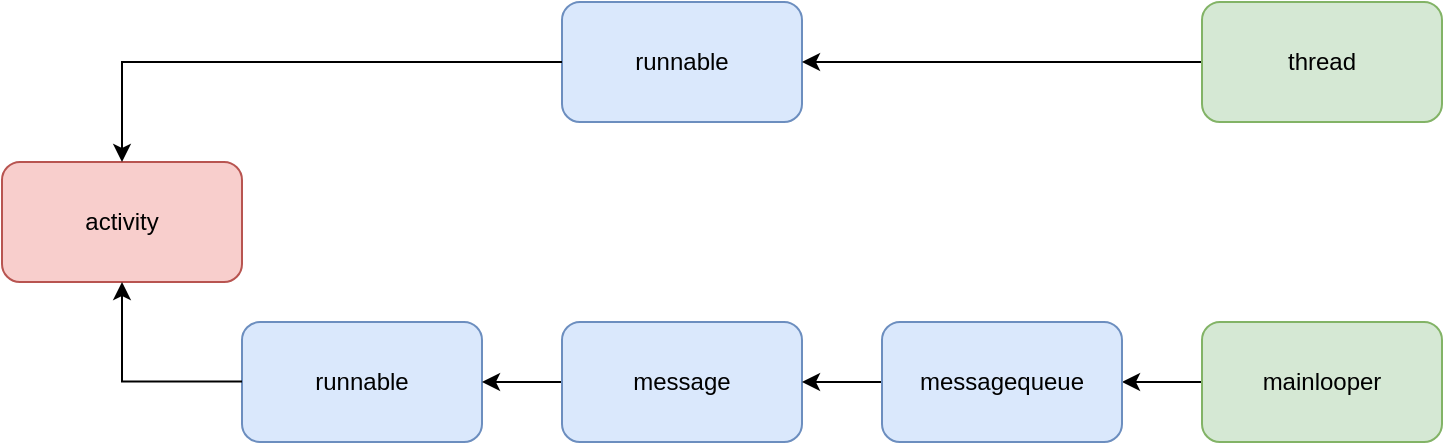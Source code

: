 <mxfile version="15.1.4" type="github">
  <diagram id="OlrvQz9OpaJ9av5PpA7p" name="Page-1">
    <mxGraphModel dx="1328" dy="746" grid="1" gridSize="10" guides="1" tooltips="1" connect="1" arrows="1" fold="1" page="1" pageScale="1" pageWidth="827" pageHeight="1169" math="0" shadow="0">
      <root>
        <mxCell id="0" />
        <mxCell id="1" parent="0" />
        <mxCell id="q4Wx4lbK3lXErlHbdIl--4" value="runnable" style="rounded=1;whiteSpace=wrap;html=1;fillColor=#dae8fc;strokeColor=#6c8ebf;" vertex="1" parent="1">
          <mxGeometry x="320" y="240" width="120" height="60" as="geometry" />
        </mxCell>
        <mxCell id="q4Wx4lbK3lXErlHbdIl--5" value="" style="edgeStyle=orthogonalEdgeStyle;rounded=0;orthogonalLoop=1;jettySize=auto;html=1;" edge="1" parent="1" source="q4Wx4lbK3lXErlHbdIl--6" target="q4Wx4lbK3lXErlHbdIl--10">
          <mxGeometry relative="1" as="geometry" />
        </mxCell>
        <mxCell id="q4Wx4lbK3lXErlHbdIl--6" value="mainlooper" style="rounded=1;whiteSpace=wrap;html=1;fillColor=#d5e8d4;strokeColor=#82b366;" vertex="1" parent="1">
          <mxGeometry x="800" y="240" width="120" height="60" as="geometry" />
        </mxCell>
        <mxCell id="q4Wx4lbK3lXErlHbdIl--7" value="" style="edgeStyle=orthogonalEdgeStyle;rounded=0;orthogonalLoop=1;jettySize=auto;html=1;" edge="1" parent="1" source="q4Wx4lbK3lXErlHbdIl--8" target="q4Wx4lbK3lXErlHbdIl--4">
          <mxGeometry relative="1" as="geometry" />
        </mxCell>
        <mxCell id="q4Wx4lbK3lXErlHbdIl--8" value="message" style="rounded=1;whiteSpace=wrap;html=1;fillColor=#dae8fc;strokeColor=#6c8ebf;" vertex="1" parent="1">
          <mxGeometry x="480" y="240" width="120" height="60" as="geometry" />
        </mxCell>
        <mxCell id="q4Wx4lbK3lXErlHbdIl--9" value="" style="edgeStyle=orthogonalEdgeStyle;rounded=0;orthogonalLoop=1;jettySize=auto;html=1;" edge="1" parent="1" source="q4Wx4lbK3lXErlHbdIl--10" target="q4Wx4lbK3lXErlHbdIl--8">
          <mxGeometry relative="1" as="geometry" />
        </mxCell>
        <mxCell id="q4Wx4lbK3lXErlHbdIl--10" value="messagequeue" style="rounded=1;whiteSpace=wrap;html=1;fillColor=#dae8fc;strokeColor=#6c8ebf;" vertex="1" parent="1">
          <mxGeometry x="640" y="240" width="120" height="60" as="geometry" />
        </mxCell>
        <mxCell id="q4Wx4lbK3lXErlHbdIl--11" value="activity" style="rounded=1;whiteSpace=wrap;html=1;fillColor=#f8cecc;strokeColor=#b85450;" vertex="1" parent="1">
          <mxGeometry x="200" y="160" width="120" height="60" as="geometry" />
        </mxCell>
        <mxCell id="q4Wx4lbK3lXErlHbdIl--13" value="runnable" style="rounded=1;whiteSpace=wrap;html=1;fillColor=#dae8fc;strokeColor=#6c8ebf;" vertex="1" parent="1">
          <mxGeometry x="480" y="80" width="120" height="60" as="geometry" />
        </mxCell>
        <mxCell id="q4Wx4lbK3lXErlHbdIl--14" value="" style="edgeStyle=orthogonalEdgeStyle;rounded=0;orthogonalLoop=1;jettySize=auto;html=1;" edge="1" parent="1" source="q4Wx4lbK3lXErlHbdIl--15" target="q4Wx4lbK3lXErlHbdIl--13">
          <mxGeometry relative="1" as="geometry" />
        </mxCell>
        <mxCell id="q4Wx4lbK3lXErlHbdIl--15" value="thread" style="rounded=1;whiteSpace=wrap;html=1;fillColor=#d5e8d4;strokeColor=#82b366;" vertex="1" parent="1">
          <mxGeometry x="800" y="80" width="120" height="60" as="geometry" />
        </mxCell>
        <mxCell id="q4Wx4lbK3lXErlHbdIl--17" value="" style="edgeStyle=orthogonalEdgeStyle;rounded=0;orthogonalLoop=1;jettySize=auto;html=1;entryX=0.5;entryY=1;entryDx=0;entryDy=0;" edge="1" parent="1" target="q4Wx4lbK3lXErlHbdIl--11">
          <mxGeometry relative="1" as="geometry">
            <mxPoint x="320" y="269.76" as="sourcePoint" />
            <mxPoint x="280" y="269.76" as="targetPoint" />
            <Array as="points">
              <mxPoint x="260" y="270" />
            </Array>
          </mxGeometry>
        </mxCell>
        <mxCell id="q4Wx4lbK3lXErlHbdIl--18" value="" style="edgeStyle=orthogonalEdgeStyle;rounded=0;orthogonalLoop=1;jettySize=auto;html=1;entryX=0.5;entryY=0;entryDx=0;entryDy=0;exitX=0;exitY=0.5;exitDx=0;exitDy=0;" edge="1" parent="1" source="q4Wx4lbK3lXErlHbdIl--13" target="q4Wx4lbK3lXErlHbdIl--11">
          <mxGeometry relative="1" as="geometry">
            <mxPoint x="470" y="110" as="sourcePoint" />
            <mxPoint x="410" y="60" as="targetPoint" />
            <Array as="points">
              <mxPoint x="260" y="110" />
            </Array>
          </mxGeometry>
        </mxCell>
      </root>
    </mxGraphModel>
  </diagram>
</mxfile>
